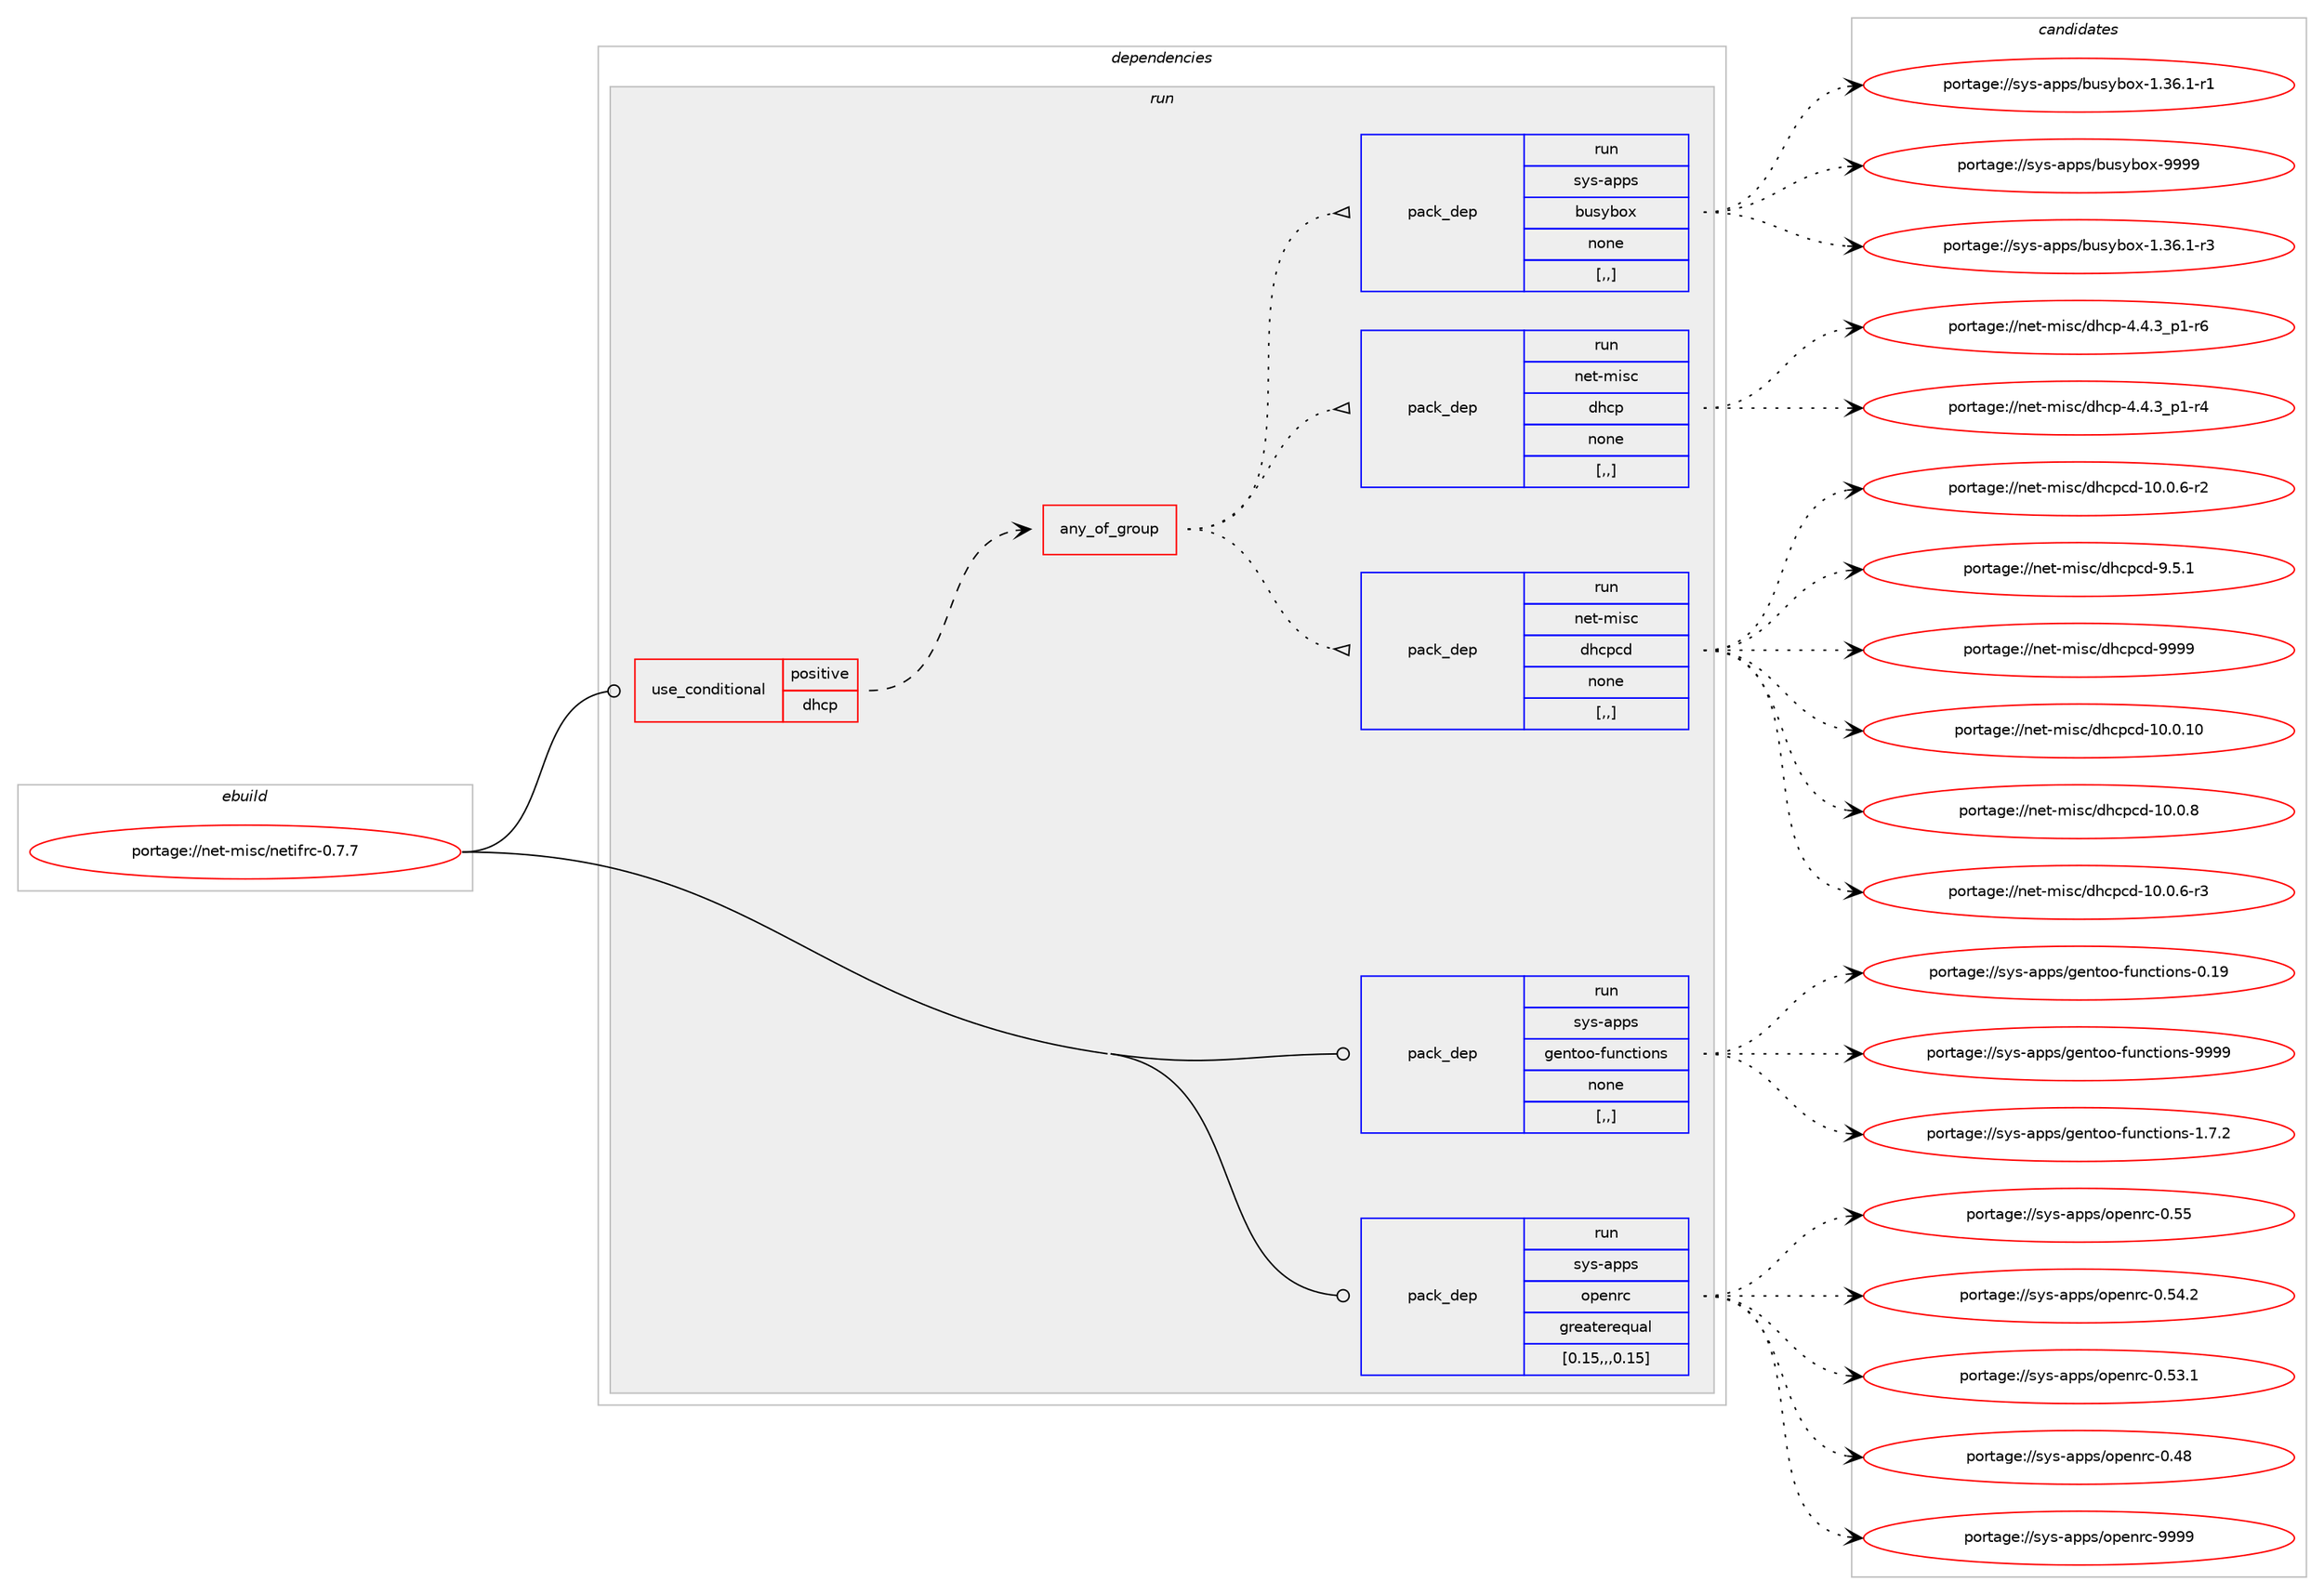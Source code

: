 digraph prolog {

# *************
# Graph options
# *************

newrank=true;
concentrate=true;
compound=true;
graph [rankdir=LR,fontname=Helvetica,fontsize=10,ranksep=1.5];#, ranksep=2.5, nodesep=0.2];
edge  [arrowhead=vee];
node  [fontname=Helvetica,fontsize=10];

# **********
# The ebuild
# **********

subgraph cluster_leftcol {
color=gray;
label=<<i>ebuild</i>>;
id [label="portage://net-misc/netifrc-0.7.7", color=red, width=4, href="../net-misc/netifrc-0.7.7.svg"];
}

# ****************
# The dependencies
# ****************

subgraph cluster_midcol {
color=gray;
label=<<i>dependencies</i>>;
subgraph cluster_compile {
fillcolor="#eeeeee";
style=filled;
label=<<i>compile</i>>;
}
subgraph cluster_compileandrun {
fillcolor="#eeeeee";
style=filled;
label=<<i>compile and run</i>>;
}
subgraph cluster_run {
fillcolor="#eeeeee";
style=filled;
label=<<i>run</i>>;
subgraph cond3836 {
dependency10051 [label=<<TABLE BORDER="0" CELLBORDER="1" CELLSPACING="0" CELLPADDING="4"><TR><TD ROWSPAN="3" CELLPADDING="10">use_conditional</TD></TR><TR><TD>positive</TD></TR><TR><TD>dhcp</TD></TR></TABLE>>, shape=none, color=red];
subgraph any29 {
dependency10052 [label=<<TABLE BORDER="0" CELLBORDER="1" CELLSPACING="0" CELLPADDING="4"><TR><TD CELLPADDING="10">any_of_group</TD></TR></TABLE>>, shape=none, color=red];subgraph pack6182 {
dependency10053 [label=<<TABLE BORDER="0" CELLBORDER="1" CELLSPACING="0" CELLPADDING="4" WIDTH="220"><TR><TD ROWSPAN="6" CELLPADDING="30">pack_dep</TD></TR><TR><TD WIDTH="110">run</TD></TR><TR><TD>net-misc</TD></TR><TR><TD>dhcpcd</TD></TR><TR><TD>none</TD></TR><TR><TD>[,,]</TD></TR></TABLE>>, shape=none, color=blue];
}
dependency10052:e -> dependency10053:w [weight=20,style="dotted",arrowhead="oinv"];
subgraph pack6183 {
dependency10054 [label=<<TABLE BORDER="0" CELLBORDER="1" CELLSPACING="0" CELLPADDING="4" WIDTH="220"><TR><TD ROWSPAN="6" CELLPADDING="30">pack_dep</TD></TR><TR><TD WIDTH="110">run</TD></TR><TR><TD>net-misc</TD></TR><TR><TD>dhcp</TD></TR><TR><TD>none</TD></TR><TR><TD>[,,]</TD></TR></TABLE>>, shape=none, color=blue];
}
dependency10052:e -> dependency10054:w [weight=20,style="dotted",arrowhead="oinv"];
subgraph pack6184 {
dependency10055 [label=<<TABLE BORDER="0" CELLBORDER="1" CELLSPACING="0" CELLPADDING="4" WIDTH="220"><TR><TD ROWSPAN="6" CELLPADDING="30">pack_dep</TD></TR><TR><TD WIDTH="110">run</TD></TR><TR><TD>sys-apps</TD></TR><TR><TD>busybox</TD></TR><TR><TD>none</TD></TR><TR><TD>[,,]</TD></TR></TABLE>>, shape=none, color=blue];
}
dependency10052:e -> dependency10055:w [weight=20,style="dotted",arrowhead="oinv"];
}
dependency10051:e -> dependency10052:w [weight=20,style="dashed",arrowhead="vee"];
}
id:e -> dependency10051:w [weight=20,style="solid",arrowhead="odot"];
subgraph pack6185 {
dependency10056 [label=<<TABLE BORDER="0" CELLBORDER="1" CELLSPACING="0" CELLPADDING="4" WIDTH="220"><TR><TD ROWSPAN="6" CELLPADDING="30">pack_dep</TD></TR><TR><TD WIDTH="110">run</TD></TR><TR><TD>sys-apps</TD></TR><TR><TD>gentoo-functions</TD></TR><TR><TD>none</TD></TR><TR><TD>[,,]</TD></TR></TABLE>>, shape=none, color=blue];
}
id:e -> dependency10056:w [weight=20,style="solid",arrowhead="odot"];
subgraph pack6186 {
dependency10057 [label=<<TABLE BORDER="0" CELLBORDER="1" CELLSPACING="0" CELLPADDING="4" WIDTH="220"><TR><TD ROWSPAN="6" CELLPADDING="30">pack_dep</TD></TR><TR><TD WIDTH="110">run</TD></TR><TR><TD>sys-apps</TD></TR><TR><TD>openrc</TD></TR><TR><TD>greaterequal</TD></TR><TR><TD>[0.15,,,0.15]</TD></TR></TABLE>>, shape=none, color=blue];
}
id:e -> dependency10057:w [weight=20,style="solid",arrowhead="odot"];
}
}

# **************
# The candidates
# **************

subgraph cluster_choices {
rank=same;
color=gray;
label=<<i>candidates</i>>;

subgraph choice6182 {
color=black;
nodesep=1;
choice11010111645109105115994710010499112991004557575757 [label="portage://net-misc/dhcpcd-9999", color=red, width=4,href="../net-misc/dhcpcd-9999.svg"];
choice11010111645109105115994710010499112991004549484648464948 [label="portage://net-misc/dhcpcd-10.0.10", color=red, width=4,href="../net-misc/dhcpcd-10.0.10.svg"];
choice110101116451091051159947100104991129910045494846484656 [label="portage://net-misc/dhcpcd-10.0.8", color=red, width=4,href="../net-misc/dhcpcd-10.0.8.svg"];
choice1101011164510910511599471001049911299100454948464846544511451 [label="portage://net-misc/dhcpcd-10.0.6-r3", color=red, width=4,href="../net-misc/dhcpcd-10.0.6-r3.svg"];
choice1101011164510910511599471001049911299100454948464846544511450 [label="portage://net-misc/dhcpcd-10.0.6-r2", color=red, width=4,href="../net-misc/dhcpcd-10.0.6-r2.svg"];
choice1101011164510910511599471001049911299100455746534649 [label="portage://net-misc/dhcpcd-9.5.1", color=red, width=4,href="../net-misc/dhcpcd-9.5.1.svg"];
dependency10053:e -> choice11010111645109105115994710010499112991004557575757:w [style=dotted,weight="100"];
dependency10053:e -> choice11010111645109105115994710010499112991004549484648464948:w [style=dotted,weight="100"];
dependency10053:e -> choice110101116451091051159947100104991129910045494846484656:w [style=dotted,weight="100"];
dependency10053:e -> choice1101011164510910511599471001049911299100454948464846544511451:w [style=dotted,weight="100"];
dependency10053:e -> choice1101011164510910511599471001049911299100454948464846544511450:w [style=dotted,weight="100"];
dependency10053:e -> choice1101011164510910511599471001049911299100455746534649:w [style=dotted,weight="100"];
}
subgraph choice6183 {
color=black;
nodesep=1;
choice1101011164510910511599471001049911245524652465195112494511454 [label="portage://net-misc/dhcp-4.4.3_p1-r6", color=red, width=4,href="../net-misc/dhcp-4.4.3_p1-r6.svg"];
choice1101011164510910511599471001049911245524652465195112494511452 [label="portage://net-misc/dhcp-4.4.3_p1-r4", color=red, width=4,href="../net-misc/dhcp-4.4.3_p1-r4.svg"];
dependency10054:e -> choice1101011164510910511599471001049911245524652465195112494511454:w [style=dotted,weight="100"];
dependency10054:e -> choice1101011164510910511599471001049911245524652465195112494511452:w [style=dotted,weight="100"];
}
subgraph choice6184 {
color=black;
nodesep=1;
choice11512111545971121121154798117115121981111204557575757 [label="portage://sys-apps/busybox-9999", color=red, width=4,href="../sys-apps/busybox-9999.svg"];
choice1151211154597112112115479811711512198111120454946515446494511451 [label="portage://sys-apps/busybox-1.36.1-r3", color=red, width=4,href="../sys-apps/busybox-1.36.1-r3.svg"];
choice1151211154597112112115479811711512198111120454946515446494511449 [label="portage://sys-apps/busybox-1.36.1-r1", color=red, width=4,href="../sys-apps/busybox-1.36.1-r1.svg"];
dependency10055:e -> choice11512111545971121121154798117115121981111204557575757:w [style=dotted,weight="100"];
dependency10055:e -> choice1151211154597112112115479811711512198111120454946515446494511451:w [style=dotted,weight="100"];
dependency10055:e -> choice1151211154597112112115479811711512198111120454946515446494511449:w [style=dotted,weight="100"];
}
subgraph choice6185 {
color=black;
nodesep=1;
choice11512111545971121121154710310111011611111145102117110991161051111101154557575757 [label="portage://sys-apps/gentoo-functions-9999", color=red, width=4,href="../sys-apps/gentoo-functions-9999.svg"];
choice1151211154597112112115471031011101161111114510211711099116105111110115454946554650 [label="portage://sys-apps/gentoo-functions-1.7.2", color=red, width=4,href="../sys-apps/gentoo-functions-1.7.2.svg"];
choice11512111545971121121154710310111011611111145102117110991161051111101154548464957 [label="portage://sys-apps/gentoo-functions-0.19", color=red, width=4,href="../sys-apps/gentoo-functions-0.19.svg"];
dependency10056:e -> choice11512111545971121121154710310111011611111145102117110991161051111101154557575757:w [style=dotted,weight="100"];
dependency10056:e -> choice1151211154597112112115471031011101161111114510211711099116105111110115454946554650:w [style=dotted,weight="100"];
dependency10056:e -> choice11512111545971121121154710310111011611111145102117110991161051111101154548464957:w [style=dotted,weight="100"];
}
subgraph choice6186 {
color=black;
nodesep=1;
choice115121115459711211211547111112101110114994557575757 [label="portage://sys-apps/openrc-9999", color=red, width=4,href="../sys-apps/openrc-9999.svg"];
choice115121115459711211211547111112101110114994548465353 [label="portage://sys-apps/openrc-0.55", color=red, width=4,href="../sys-apps/openrc-0.55.svg"];
choice1151211154597112112115471111121011101149945484653524650 [label="portage://sys-apps/openrc-0.54.2", color=red, width=4,href="../sys-apps/openrc-0.54.2.svg"];
choice1151211154597112112115471111121011101149945484653514649 [label="portage://sys-apps/openrc-0.53.1", color=red, width=4,href="../sys-apps/openrc-0.53.1.svg"];
choice115121115459711211211547111112101110114994548465256 [label="portage://sys-apps/openrc-0.48", color=red, width=4,href="../sys-apps/openrc-0.48.svg"];
dependency10057:e -> choice115121115459711211211547111112101110114994557575757:w [style=dotted,weight="100"];
dependency10057:e -> choice115121115459711211211547111112101110114994548465353:w [style=dotted,weight="100"];
dependency10057:e -> choice1151211154597112112115471111121011101149945484653524650:w [style=dotted,weight="100"];
dependency10057:e -> choice1151211154597112112115471111121011101149945484653514649:w [style=dotted,weight="100"];
dependency10057:e -> choice115121115459711211211547111112101110114994548465256:w [style=dotted,weight="100"];
}
}

}
